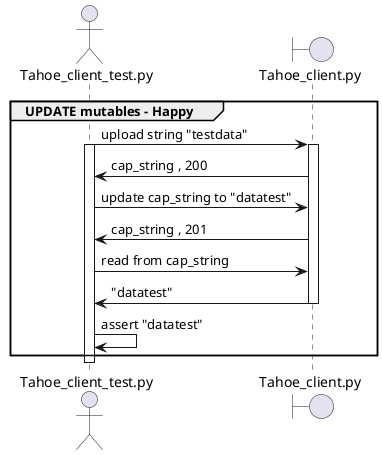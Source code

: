 @startuml

actor "Tahoe_client_test.py" as pf
Boundary "Tahoe_client.py" as tahoe

group UPDATE mutables - Happy
    pf -> tahoe : upload string "testdata"
    activate pf
        activate tahoe
        tahoe -> pf :  cap_string , 200
        pf -> tahoe : update cap_string to "datatest"
        tahoe -> pf : cap_string , 201
        pf -> tahoe : read from cap_string
        tahoe -> pf: "datatest"
        deactivate tahoe
        pf -> pf : assert "datatest"
end
    deactivate pf
@enduml